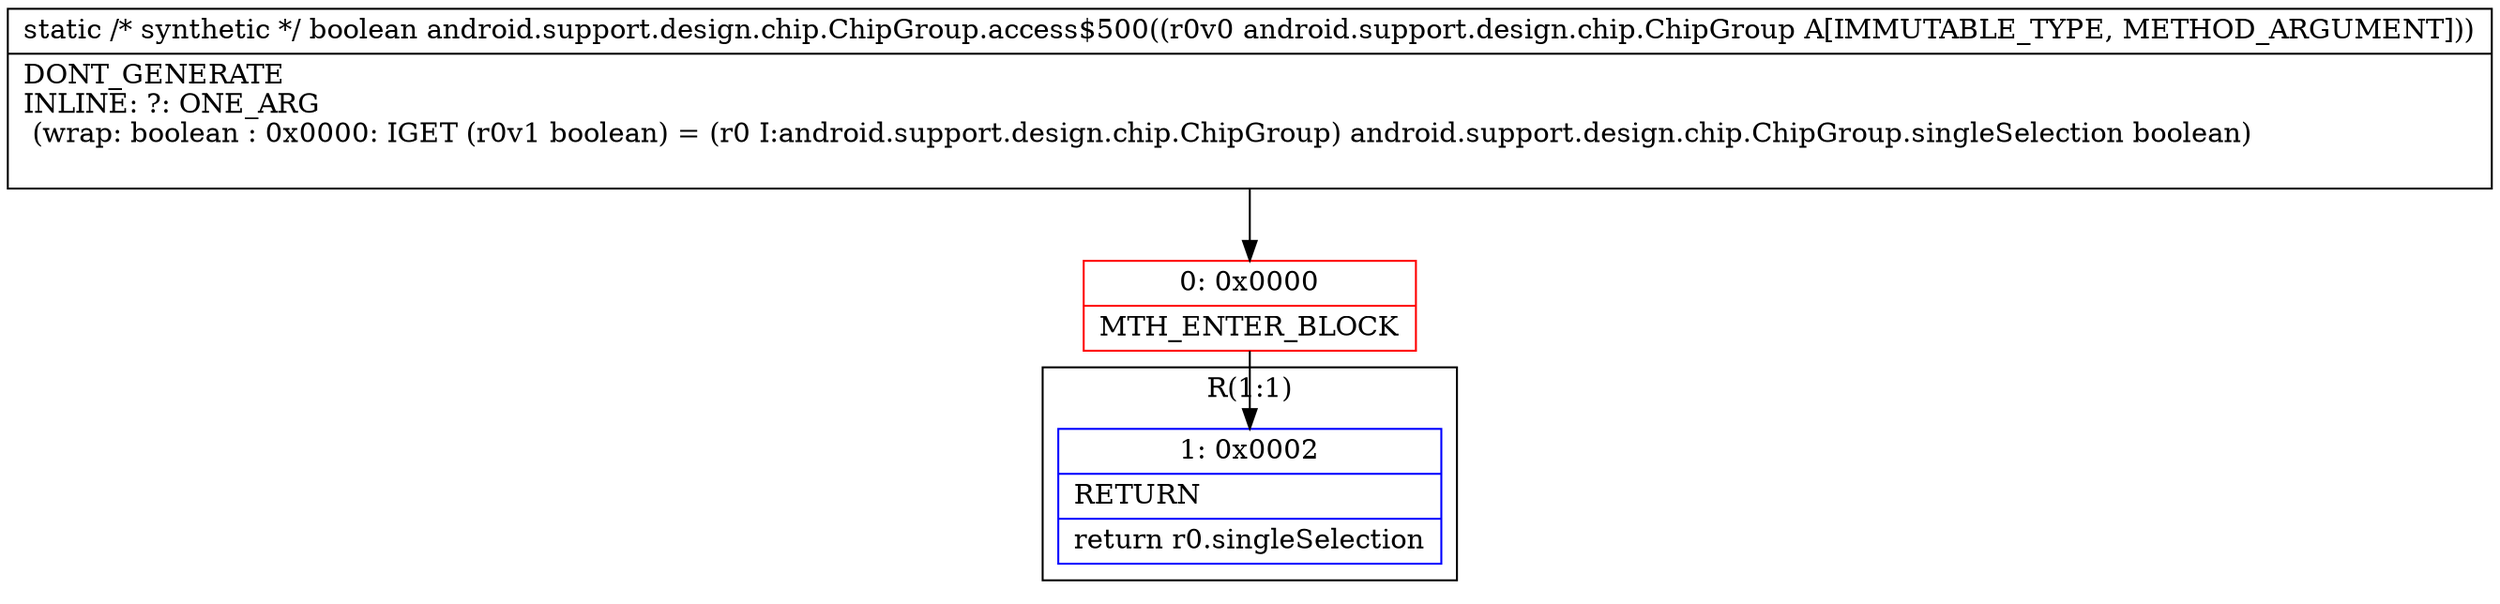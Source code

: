 digraph "CFG forandroid.support.design.chip.ChipGroup.access$500(Landroid\/support\/design\/chip\/ChipGroup;)Z" {
subgraph cluster_Region_1090082991 {
label = "R(1:1)";
node [shape=record,color=blue];
Node_1 [shape=record,label="{1\:\ 0x0002|RETURN\l|return r0.singleSelection\l}"];
}
Node_0 [shape=record,color=red,label="{0\:\ 0x0000|MTH_ENTER_BLOCK\l}"];
MethodNode[shape=record,label="{static \/* synthetic *\/ boolean android.support.design.chip.ChipGroup.access$500((r0v0 android.support.design.chip.ChipGroup A[IMMUTABLE_TYPE, METHOD_ARGUMENT]))  | DONT_GENERATE\lINLINE: ?: ONE_ARG  \l  (wrap: boolean : 0x0000: IGET  (r0v1 boolean) = (r0 I:android.support.design.chip.ChipGroup) android.support.design.chip.ChipGroup.singleSelection boolean)\l\l}"];
MethodNode -> Node_0;
Node_0 -> Node_1;
}

